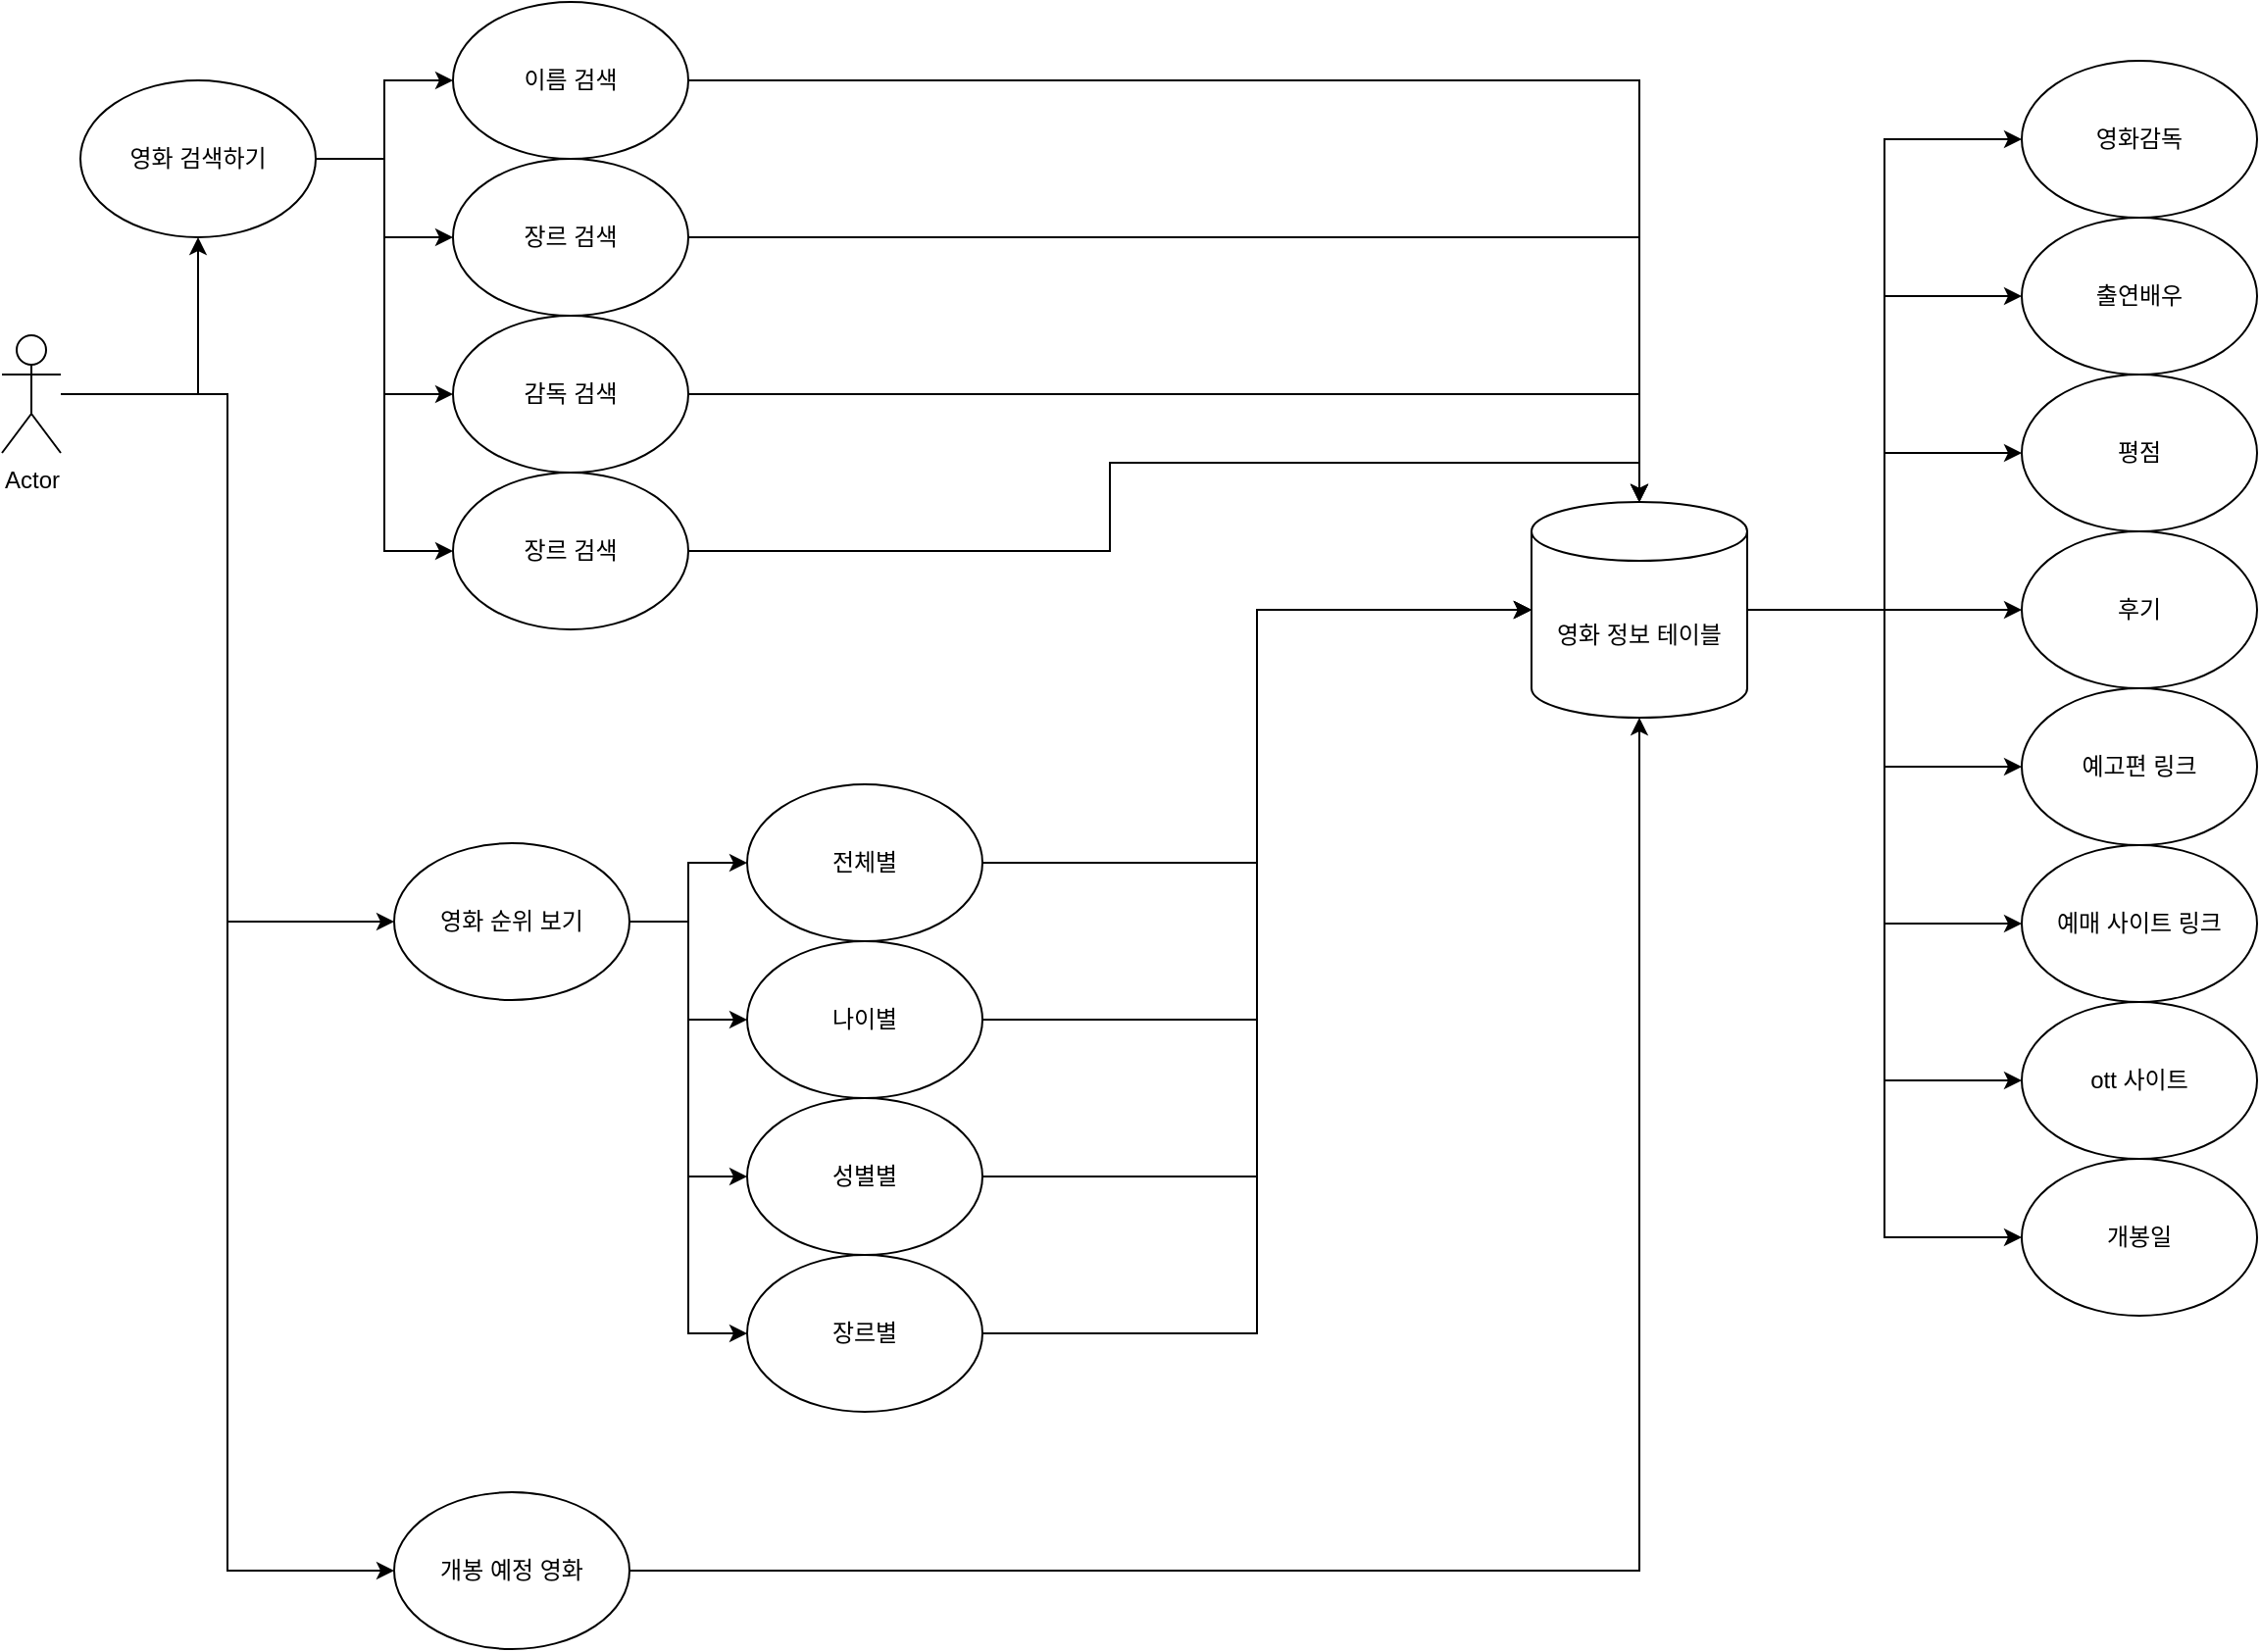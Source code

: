 <mxfile version="21.3.7" type="device">
  <diagram name="페이지-1" id="lLvhkE22-sitTomTrBvQ">
    <mxGraphModel dx="1096" dy="1111" grid="1" gridSize="10" guides="1" tooltips="1" connect="1" arrows="1" fold="1" page="1" pageScale="1" pageWidth="4681" pageHeight="3300" math="0" shadow="0">
      <root>
        <mxCell id="0" />
        <mxCell id="1" parent="0" />
        <mxCell id="gy223bgxqHlX0PCsshVO-4" style="edgeStyle=orthogonalEdgeStyle;rounded=0;orthogonalLoop=1;jettySize=auto;html=1;" edge="1" parent="1" source="gy223bgxqHlX0PCsshVO-1" target="gy223bgxqHlX0PCsshVO-2">
          <mxGeometry relative="1" as="geometry" />
        </mxCell>
        <mxCell id="gy223bgxqHlX0PCsshVO-5" style="edgeStyle=orthogonalEdgeStyle;rounded=0;orthogonalLoop=1;jettySize=auto;html=1;entryX=0;entryY=0.5;entryDx=0;entryDy=0;" edge="1" parent="1" source="gy223bgxqHlX0PCsshVO-1" target="gy223bgxqHlX0PCsshVO-3">
          <mxGeometry relative="1" as="geometry" />
        </mxCell>
        <mxCell id="gy223bgxqHlX0PCsshVO-27" style="edgeStyle=orthogonalEdgeStyle;rounded=0;orthogonalLoop=1;jettySize=auto;html=1;entryX=0;entryY=0.5;entryDx=0;entryDy=0;" edge="1" parent="1" source="gy223bgxqHlX0PCsshVO-1" target="gy223bgxqHlX0PCsshVO-26">
          <mxGeometry relative="1" as="geometry" />
        </mxCell>
        <mxCell id="gy223bgxqHlX0PCsshVO-1" value="Actor" style="shape=umlActor;verticalLabelPosition=bottom;verticalAlign=top;html=1;outlineConnect=0;" vertex="1" parent="1">
          <mxGeometry x="410" y="670" width="30" height="60" as="geometry" />
        </mxCell>
        <mxCell id="gy223bgxqHlX0PCsshVO-34" style="edgeStyle=orthogonalEdgeStyle;rounded=0;orthogonalLoop=1;jettySize=auto;html=1;entryX=0;entryY=0.5;entryDx=0;entryDy=0;" edge="1" parent="1" source="gy223bgxqHlX0PCsshVO-2" target="gy223bgxqHlX0PCsshVO-30">
          <mxGeometry relative="1" as="geometry" />
        </mxCell>
        <mxCell id="gy223bgxqHlX0PCsshVO-35" style="edgeStyle=orthogonalEdgeStyle;rounded=0;orthogonalLoop=1;jettySize=auto;html=1;entryX=0;entryY=0.5;entryDx=0;entryDy=0;" edge="1" parent="1" source="gy223bgxqHlX0PCsshVO-2" target="gy223bgxqHlX0PCsshVO-32">
          <mxGeometry relative="1" as="geometry" />
        </mxCell>
        <mxCell id="gy223bgxqHlX0PCsshVO-36" style="edgeStyle=orthogonalEdgeStyle;rounded=0;orthogonalLoop=1;jettySize=auto;html=1;entryX=0;entryY=0.5;entryDx=0;entryDy=0;" edge="1" parent="1" source="gy223bgxqHlX0PCsshVO-2" target="gy223bgxqHlX0PCsshVO-33">
          <mxGeometry relative="1" as="geometry" />
        </mxCell>
        <mxCell id="gy223bgxqHlX0PCsshVO-37" style="edgeStyle=orthogonalEdgeStyle;rounded=0;orthogonalLoop=1;jettySize=auto;html=1;entryX=0;entryY=0.5;entryDx=0;entryDy=0;" edge="1" parent="1" source="gy223bgxqHlX0PCsshVO-2" target="gy223bgxqHlX0PCsshVO-31">
          <mxGeometry relative="1" as="geometry" />
        </mxCell>
        <mxCell id="gy223bgxqHlX0PCsshVO-2" value="영화 검색하기" style="ellipse;whiteSpace=wrap;html=1;" vertex="1" parent="1">
          <mxGeometry x="450" y="540" width="120" height="80" as="geometry" />
        </mxCell>
        <mxCell id="gy223bgxqHlX0PCsshVO-47" style="edgeStyle=orthogonalEdgeStyle;rounded=0;orthogonalLoop=1;jettySize=auto;html=1;entryX=0;entryY=0.5;entryDx=0;entryDy=0;" edge="1" parent="1" source="gy223bgxqHlX0PCsshVO-3" target="gy223bgxqHlX0PCsshVO-42">
          <mxGeometry relative="1" as="geometry" />
        </mxCell>
        <mxCell id="gy223bgxqHlX0PCsshVO-48" style="edgeStyle=orthogonalEdgeStyle;rounded=0;orthogonalLoop=1;jettySize=auto;html=1;entryX=0;entryY=0.5;entryDx=0;entryDy=0;" edge="1" parent="1" source="gy223bgxqHlX0PCsshVO-3" target="gy223bgxqHlX0PCsshVO-45">
          <mxGeometry relative="1" as="geometry" />
        </mxCell>
        <mxCell id="gy223bgxqHlX0PCsshVO-49" style="edgeStyle=orthogonalEdgeStyle;rounded=0;orthogonalLoop=1;jettySize=auto;html=1;entryX=0;entryY=0.5;entryDx=0;entryDy=0;" edge="1" parent="1" source="gy223bgxqHlX0PCsshVO-3" target="gy223bgxqHlX0PCsshVO-46">
          <mxGeometry relative="1" as="geometry" />
        </mxCell>
        <mxCell id="gy223bgxqHlX0PCsshVO-50" style="edgeStyle=orthogonalEdgeStyle;rounded=0;orthogonalLoop=1;jettySize=auto;html=1;entryX=0;entryY=0.5;entryDx=0;entryDy=0;" edge="1" parent="1" source="gy223bgxqHlX0PCsshVO-3" target="gy223bgxqHlX0PCsshVO-43">
          <mxGeometry relative="1" as="geometry" />
        </mxCell>
        <mxCell id="gy223bgxqHlX0PCsshVO-3" value="영화 순위 보기" style="ellipse;whiteSpace=wrap;html=1;" vertex="1" parent="1">
          <mxGeometry x="610" y="929" width="120" height="80" as="geometry" />
        </mxCell>
        <mxCell id="gy223bgxqHlX0PCsshVO-57" style="edgeStyle=orthogonalEdgeStyle;rounded=0;orthogonalLoop=1;jettySize=auto;html=1;entryX=0;entryY=0.5;entryDx=0;entryDy=0;" edge="1" parent="1" source="gy223bgxqHlX0PCsshVO-6" target="gy223bgxqHlX0PCsshVO-9">
          <mxGeometry relative="1" as="geometry" />
        </mxCell>
        <mxCell id="gy223bgxqHlX0PCsshVO-58" style="edgeStyle=orthogonalEdgeStyle;rounded=0;orthogonalLoop=1;jettySize=auto;html=1;entryX=0;entryY=0.5;entryDx=0;entryDy=0;" edge="1" parent="1" source="gy223bgxqHlX0PCsshVO-6" target="gy223bgxqHlX0PCsshVO-10">
          <mxGeometry relative="1" as="geometry" />
        </mxCell>
        <mxCell id="gy223bgxqHlX0PCsshVO-59" style="edgeStyle=orthogonalEdgeStyle;rounded=0;orthogonalLoop=1;jettySize=auto;html=1;entryX=0;entryY=0.5;entryDx=0;entryDy=0;" edge="1" parent="1" source="gy223bgxqHlX0PCsshVO-6" target="gy223bgxqHlX0PCsshVO-11">
          <mxGeometry relative="1" as="geometry" />
        </mxCell>
        <mxCell id="gy223bgxqHlX0PCsshVO-60" style="edgeStyle=orthogonalEdgeStyle;rounded=0;orthogonalLoop=1;jettySize=auto;html=1;entryX=0;entryY=0.5;entryDx=0;entryDy=0;" edge="1" parent="1" source="gy223bgxqHlX0PCsshVO-6" target="gy223bgxqHlX0PCsshVO-12">
          <mxGeometry relative="1" as="geometry" />
        </mxCell>
        <mxCell id="gy223bgxqHlX0PCsshVO-61" style="edgeStyle=orthogonalEdgeStyle;rounded=0;orthogonalLoop=1;jettySize=auto;html=1;entryX=0;entryY=0.5;entryDx=0;entryDy=0;" edge="1" parent="1" source="gy223bgxqHlX0PCsshVO-6" target="gy223bgxqHlX0PCsshVO-14">
          <mxGeometry relative="1" as="geometry" />
        </mxCell>
        <mxCell id="gy223bgxqHlX0PCsshVO-62" style="edgeStyle=orthogonalEdgeStyle;rounded=0;orthogonalLoop=1;jettySize=auto;html=1;entryX=0;entryY=0.5;entryDx=0;entryDy=0;" edge="1" parent="1" source="gy223bgxqHlX0PCsshVO-6" target="gy223bgxqHlX0PCsshVO-13">
          <mxGeometry relative="1" as="geometry" />
        </mxCell>
        <mxCell id="gy223bgxqHlX0PCsshVO-64" style="edgeStyle=orthogonalEdgeStyle;rounded=0;orthogonalLoop=1;jettySize=auto;html=1;entryX=0;entryY=0.5;entryDx=0;entryDy=0;" edge="1" parent="1" source="gy223bgxqHlX0PCsshVO-6" target="gy223bgxqHlX0PCsshVO-15">
          <mxGeometry relative="1" as="geometry" />
        </mxCell>
        <mxCell id="gy223bgxqHlX0PCsshVO-65" style="edgeStyle=orthogonalEdgeStyle;rounded=0;orthogonalLoop=1;jettySize=auto;html=1;entryX=0;entryY=0.5;entryDx=0;entryDy=0;" edge="1" parent="1" source="gy223bgxqHlX0PCsshVO-6" target="gy223bgxqHlX0PCsshVO-24">
          <mxGeometry relative="1" as="geometry" />
        </mxCell>
        <mxCell id="gy223bgxqHlX0PCsshVO-6" value="영화 정보 테이블" style="shape=cylinder3;whiteSpace=wrap;html=1;boundedLbl=1;backgroundOutline=1;size=15;" vertex="1" parent="1">
          <mxGeometry x="1190" y="755" width="110" height="110" as="geometry" />
        </mxCell>
        <mxCell id="gy223bgxqHlX0PCsshVO-9" value="영화감독" style="ellipse;whiteSpace=wrap;html=1;" vertex="1" parent="1">
          <mxGeometry x="1440" y="530" width="120" height="80" as="geometry" />
        </mxCell>
        <mxCell id="gy223bgxqHlX0PCsshVO-10" value="출연배우" style="ellipse;whiteSpace=wrap;html=1;" vertex="1" parent="1">
          <mxGeometry x="1440" y="610" width="120" height="80" as="geometry" />
        </mxCell>
        <mxCell id="gy223bgxqHlX0PCsshVO-11" value="평점" style="ellipse;whiteSpace=wrap;html=1;" vertex="1" parent="1">
          <mxGeometry x="1440" y="690" width="120" height="80" as="geometry" />
        </mxCell>
        <mxCell id="gy223bgxqHlX0PCsshVO-12" value="후기" style="ellipse;whiteSpace=wrap;html=1;" vertex="1" parent="1">
          <mxGeometry x="1440" y="770" width="120" height="80" as="geometry" />
        </mxCell>
        <mxCell id="gy223bgxqHlX0PCsshVO-13" value="예매 사이트 링크" style="ellipse;whiteSpace=wrap;html=1;" vertex="1" parent="1">
          <mxGeometry x="1440" y="930" width="120" height="80" as="geometry" />
        </mxCell>
        <mxCell id="gy223bgxqHlX0PCsshVO-14" value="예고편 링크" style="ellipse;whiteSpace=wrap;html=1;" vertex="1" parent="1">
          <mxGeometry x="1440" y="850" width="120" height="80" as="geometry" />
        </mxCell>
        <mxCell id="gy223bgxqHlX0PCsshVO-15" value="ott 사이트" style="ellipse;whiteSpace=wrap;html=1;" vertex="1" parent="1">
          <mxGeometry x="1440" y="1010" width="120" height="80" as="geometry" />
        </mxCell>
        <mxCell id="gy223bgxqHlX0PCsshVO-24" value="개봉일" style="ellipse;whiteSpace=wrap;html=1;" vertex="1" parent="1">
          <mxGeometry x="1440" y="1090" width="120" height="80" as="geometry" />
        </mxCell>
        <mxCell id="gy223bgxqHlX0PCsshVO-28" style="edgeStyle=orthogonalEdgeStyle;rounded=0;orthogonalLoop=1;jettySize=auto;html=1;entryX=0.5;entryY=1;entryDx=0;entryDy=0;entryPerimeter=0;" edge="1" parent="1" source="gy223bgxqHlX0PCsshVO-26" target="gy223bgxqHlX0PCsshVO-6">
          <mxGeometry relative="1" as="geometry" />
        </mxCell>
        <mxCell id="gy223bgxqHlX0PCsshVO-26" value="개봉 예정 영화" style="ellipse;whiteSpace=wrap;html=1;" vertex="1" parent="1">
          <mxGeometry x="610" y="1260" width="120" height="80" as="geometry" />
        </mxCell>
        <mxCell id="gy223bgxqHlX0PCsshVO-38" style="edgeStyle=orthogonalEdgeStyle;rounded=0;orthogonalLoop=1;jettySize=auto;html=1;entryX=0.5;entryY=0;entryDx=0;entryDy=0;entryPerimeter=0;" edge="1" parent="1" source="gy223bgxqHlX0PCsshVO-30" target="gy223bgxqHlX0PCsshVO-6">
          <mxGeometry relative="1" as="geometry" />
        </mxCell>
        <mxCell id="gy223bgxqHlX0PCsshVO-30" value="이름 검색" style="ellipse;whiteSpace=wrap;html=1;" vertex="1" parent="1">
          <mxGeometry x="640" y="500" width="120" height="80" as="geometry" />
        </mxCell>
        <mxCell id="gy223bgxqHlX0PCsshVO-41" style="edgeStyle=orthogonalEdgeStyle;rounded=0;orthogonalLoop=1;jettySize=auto;html=1;entryX=0.5;entryY=0;entryDx=0;entryDy=0;entryPerimeter=0;" edge="1" parent="1" source="gy223bgxqHlX0PCsshVO-31" target="gy223bgxqHlX0PCsshVO-6">
          <mxGeometry relative="1" as="geometry" />
        </mxCell>
        <mxCell id="gy223bgxqHlX0PCsshVO-31" value="장르 검색" style="ellipse;whiteSpace=wrap;html=1;" vertex="1" parent="1">
          <mxGeometry x="640" y="740" width="120" height="80" as="geometry" />
        </mxCell>
        <mxCell id="gy223bgxqHlX0PCsshVO-39" style="edgeStyle=orthogonalEdgeStyle;rounded=0;orthogonalLoop=1;jettySize=auto;html=1;entryX=0.5;entryY=0;entryDx=0;entryDy=0;entryPerimeter=0;" edge="1" parent="1" source="gy223bgxqHlX0PCsshVO-32" target="gy223bgxqHlX0PCsshVO-6">
          <mxGeometry relative="1" as="geometry" />
        </mxCell>
        <mxCell id="gy223bgxqHlX0PCsshVO-32" value="장르 검색" style="ellipse;whiteSpace=wrap;html=1;" vertex="1" parent="1">
          <mxGeometry x="640" y="580" width="120" height="80" as="geometry" />
        </mxCell>
        <mxCell id="gy223bgxqHlX0PCsshVO-40" style="edgeStyle=orthogonalEdgeStyle;rounded=0;orthogonalLoop=1;jettySize=auto;html=1;entryX=0.5;entryY=0;entryDx=0;entryDy=0;entryPerimeter=0;" edge="1" parent="1" source="gy223bgxqHlX0PCsshVO-33" target="gy223bgxqHlX0PCsshVO-6">
          <mxGeometry relative="1" as="geometry" />
        </mxCell>
        <mxCell id="gy223bgxqHlX0PCsshVO-33" value="감독 검색" style="ellipse;whiteSpace=wrap;html=1;" vertex="1" parent="1">
          <mxGeometry x="640" y="660" width="120" height="80" as="geometry" />
        </mxCell>
        <mxCell id="gy223bgxqHlX0PCsshVO-51" style="edgeStyle=orthogonalEdgeStyle;rounded=0;orthogonalLoop=1;jettySize=auto;html=1;entryX=0;entryY=0.5;entryDx=0;entryDy=0;entryPerimeter=0;" edge="1" parent="1" source="gy223bgxqHlX0PCsshVO-42" target="gy223bgxqHlX0PCsshVO-6">
          <mxGeometry relative="1" as="geometry" />
        </mxCell>
        <mxCell id="gy223bgxqHlX0PCsshVO-42" value="전체별" style="ellipse;whiteSpace=wrap;html=1;" vertex="1" parent="1">
          <mxGeometry x="790" y="899" width="120" height="80" as="geometry" />
        </mxCell>
        <mxCell id="gy223bgxqHlX0PCsshVO-54" style="edgeStyle=orthogonalEdgeStyle;rounded=0;orthogonalLoop=1;jettySize=auto;html=1;entryX=0;entryY=0.5;entryDx=0;entryDy=0;entryPerimeter=0;" edge="1" parent="1" source="gy223bgxqHlX0PCsshVO-43" target="gy223bgxqHlX0PCsshVO-6">
          <mxGeometry relative="1" as="geometry" />
        </mxCell>
        <mxCell id="gy223bgxqHlX0PCsshVO-43" value="장르별" style="ellipse;whiteSpace=wrap;html=1;" vertex="1" parent="1">
          <mxGeometry x="790" y="1139" width="120" height="80" as="geometry" />
        </mxCell>
        <mxCell id="gy223bgxqHlX0PCsshVO-52" style="edgeStyle=orthogonalEdgeStyle;rounded=0;orthogonalLoop=1;jettySize=auto;html=1;entryX=0;entryY=0.5;entryDx=0;entryDy=0;entryPerimeter=0;" edge="1" parent="1" source="gy223bgxqHlX0PCsshVO-45" target="gy223bgxqHlX0PCsshVO-6">
          <mxGeometry relative="1" as="geometry" />
        </mxCell>
        <mxCell id="gy223bgxqHlX0PCsshVO-45" value="나이별" style="ellipse;whiteSpace=wrap;html=1;" vertex="1" parent="1">
          <mxGeometry x="790" y="979" width="120" height="80" as="geometry" />
        </mxCell>
        <mxCell id="gy223bgxqHlX0PCsshVO-53" style="edgeStyle=orthogonalEdgeStyle;rounded=0;orthogonalLoop=1;jettySize=auto;html=1;entryX=0;entryY=0.5;entryDx=0;entryDy=0;entryPerimeter=0;" edge="1" parent="1" source="gy223bgxqHlX0PCsshVO-46" target="gy223bgxqHlX0PCsshVO-6">
          <mxGeometry relative="1" as="geometry" />
        </mxCell>
        <mxCell id="gy223bgxqHlX0PCsshVO-46" value="성별별" style="ellipse;whiteSpace=wrap;html=1;" vertex="1" parent="1">
          <mxGeometry x="790" y="1059" width="120" height="80" as="geometry" />
        </mxCell>
      </root>
    </mxGraphModel>
  </diagram>
</mxfile>
